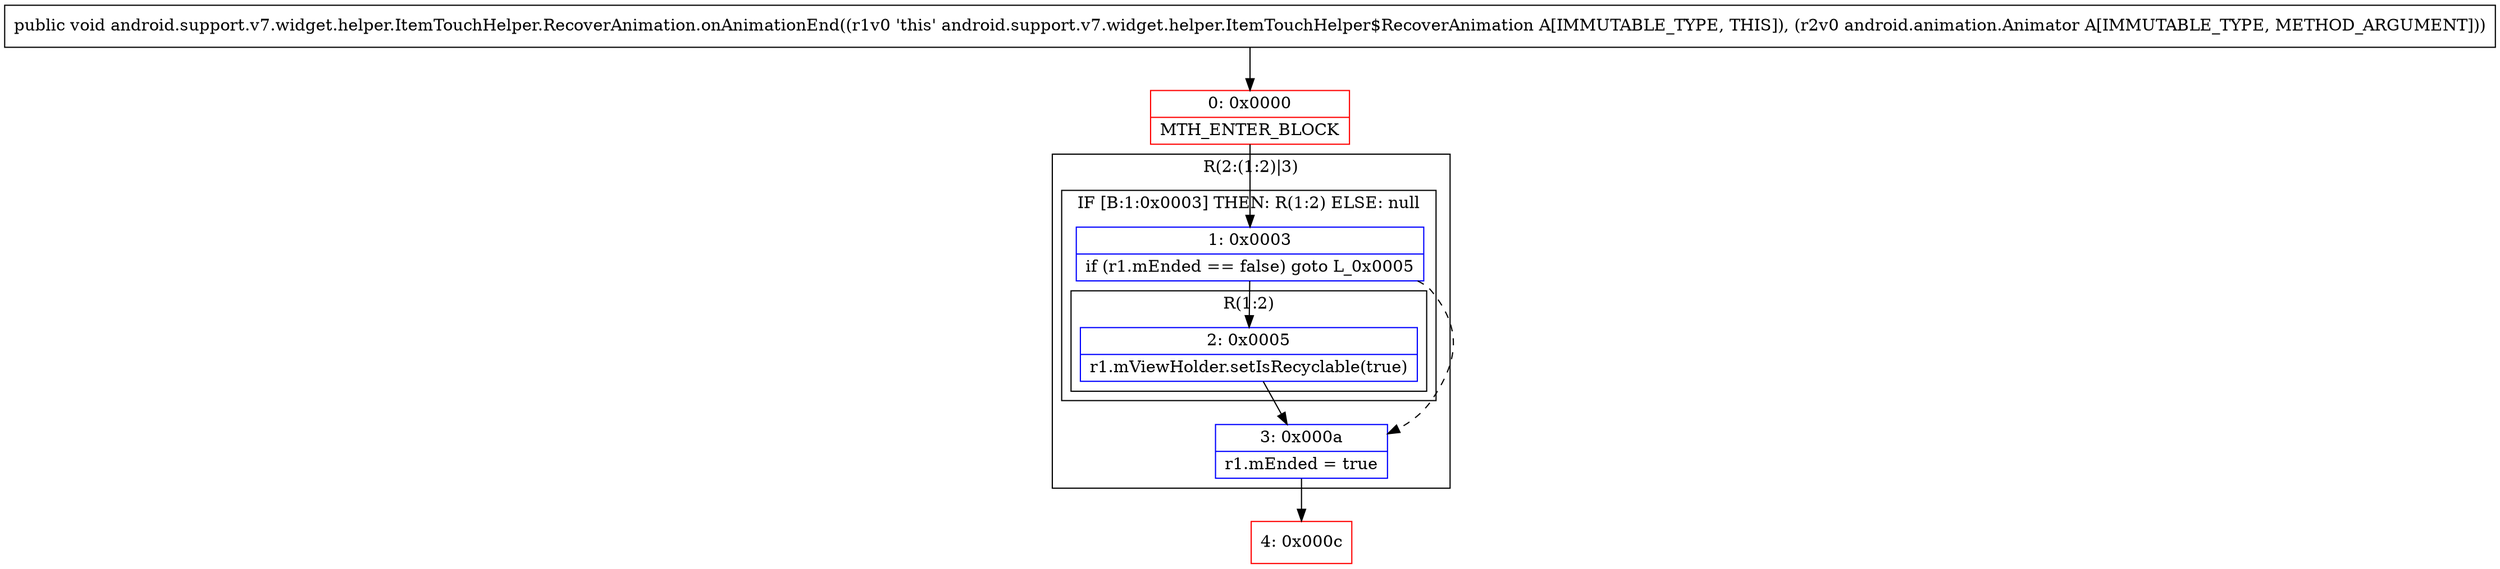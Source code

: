 digraph "CFG forandroid.support.v7.widget.helper.ItemTouchHelper.RecoverAnimation.onAnimationEnd(Landroid\/animation\/Animator;)V" {
subgraph cluster_Region_134108019 {
label = "R(2:(1:2)|3)";
node [shape=record,color=blue];
subgraph cluster_IfRegion_592028682 {
label = "IF [B:1:0x0003] THEN: R(1:2) ELSE: null";
node [shape=record,color=blue];
Node_1 [shape=record,label="{1\:\ 0x0003|if (r1.mEnded == false) goto L_0x0005\l}"];
subgraph cluster_Region_1489960518 {
label = "R(1:2)";
node [shape=record,color=blue];
Node_2 [shape=record,label="{2\:\ 0x0005|r1.mViewHolder.setIsRecyclable(true)\l}"];
}
}
Node_3 [shape=record,label="{3\:\ 0x000a|r1.mEnded = true\l}"];
}
Node_0 [shape=record,color=red,label="{0\:\ 0x0000|MTH_ENTER_BLOCK\l}"];
Node_4 [shape=record,color=red,label="{4\:\ 0x000c}"];
MethodNode[shape=record,label="{public void android.support.v7.widget.helper.ItemTouchHelper.RecoverAnimation.onAnimationEnd((r1v0 'this' android.support.v7.widget.helper.ItemTouchHelper$RecoverAnimation A[IMMUTABLE_TYPE, THIS]), (r2v0 android.animation.Animator A[IMMUTABLE_TYPE, METHOD_ARGUMENT])) }"];
MethodNode -> Node_0;
Node_1 -> Node_2;
Node_1 -> Node_3[style=dashed];
Node_2 -> Node_3;
Node_3 -> Node_4;
Node_0 -> Node_1;
}

